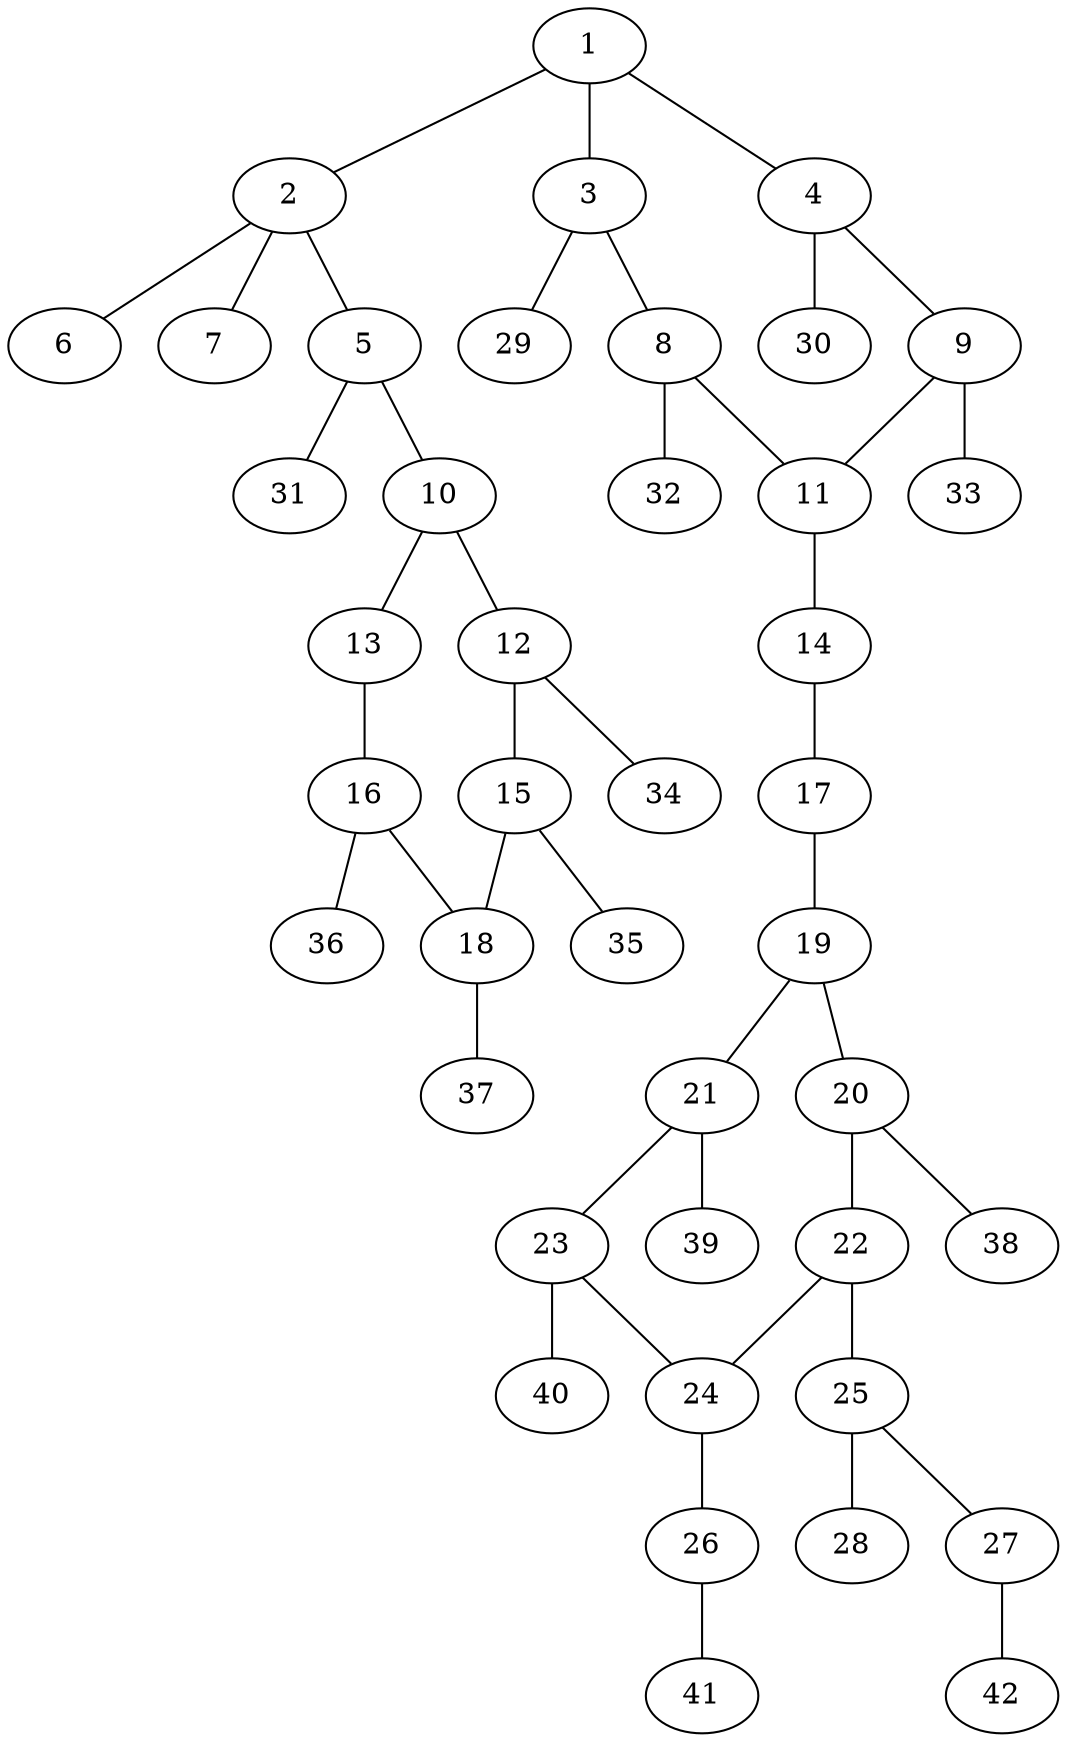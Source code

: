 graph molecule_2563 {
	1	 [chem=C];
	2	 [chem=S];
	1 -- 2	 [valence=1];
	3	 [chem=C];
	1 -- 3	 [valence=1];
	4	 [chem=C];
	1 -- 4	 [valence=2];
	5	 [chem=N];
	2 -- 5	 [valence=1];
	6	 [chem=O];
	2 -- 6	 [valence=2];
	7	 [chem=O];
	2 -- 7	 [valence=2];
	8	 [chem=C];
	3 -- 8	 [valence=2];
	29	 [chem=H];
	3 -- 29	 [valence=1];
	9	 [chem=C];
	4 -- 9	 [valence=1];
	30	 [chem=H];
	4 -- 30	 [valence=1];
	10	 [chem=C];
	5 -- 10	 [valence=1];
	31	 [chem=H];
	5 -- 31	 [valence=1];
	11	 [chem=C];
	8 -- 11	 [valence=1];
	32	 [chem=H];
	8 -- 32	 [valence=1];
	9 -- 11	 [valence=2];
	33	 [chem=H];
	9 -- 33	 [valence=1];
	12	 [chem=C];
	10 -- 12	 [valence=2];
	13	 [chem=N];
	10 -- 13	 [valence=1];
	14	 [chem=N];
	11 -- 14	 [valence=1];
	15	 [chem=C];
	12 -- 15	 [valence=1];
	34	 [chem=H];
	12 -- 34	 [valence=1];
	16	 [chem=C];
	13 -- 16	 [valence=2];
	17	 [chem=N];
	14 -- 17	 [valence=2];
	18	 [chem=C];
	15 -- 18	 [valence=2];
	35	 [chem=H];
	15 -- 35	 [valence=1];
	16 -- 18	 [valence=1];
	36	 [chem=H];
	16 -- 36	 [valence=1];
	19	 [chem=C];
	17 -- 19	 [valence=1];
	37	 [chem=H];
	18 -- 37	 [valence=1];
	20	 [chem=C];
	19 -- 20	 [valence=1];
	21	 [chem=C];
	19 -- 21	 [valence=2];
	22	 [chem=C];
	20 -- 22	 [valence=2];
	38	 [chem=H];
	20 -- 38	 [valence=1];
	23	 [chem=C];
	21 -- 23	 [valence=1];
	39	 [chem=H];
	21 -- 39	 [valence=1];
	24	 [chem=C];
	22 -- 24	 [valence=1];
	25	 [chem=C];
	22 -- 25	 [valence=1];
	23 -- 24	 [valence=2];
	40	 [chem=H];
	23 -- 40	 [valence=1];
	26	 [chem=O];
	24 -- 26	 [valence=1];
	27	 [chem=O];
	25 -- 27	 [valence=1];
	28	 [chem=O];
	25 -- 28	 [valence=2];
	41	 [chem=H];
	26 -- 41	 [valence=1];
	42	 [chem=H];
	27 -- 42	 [valence=1];
}
